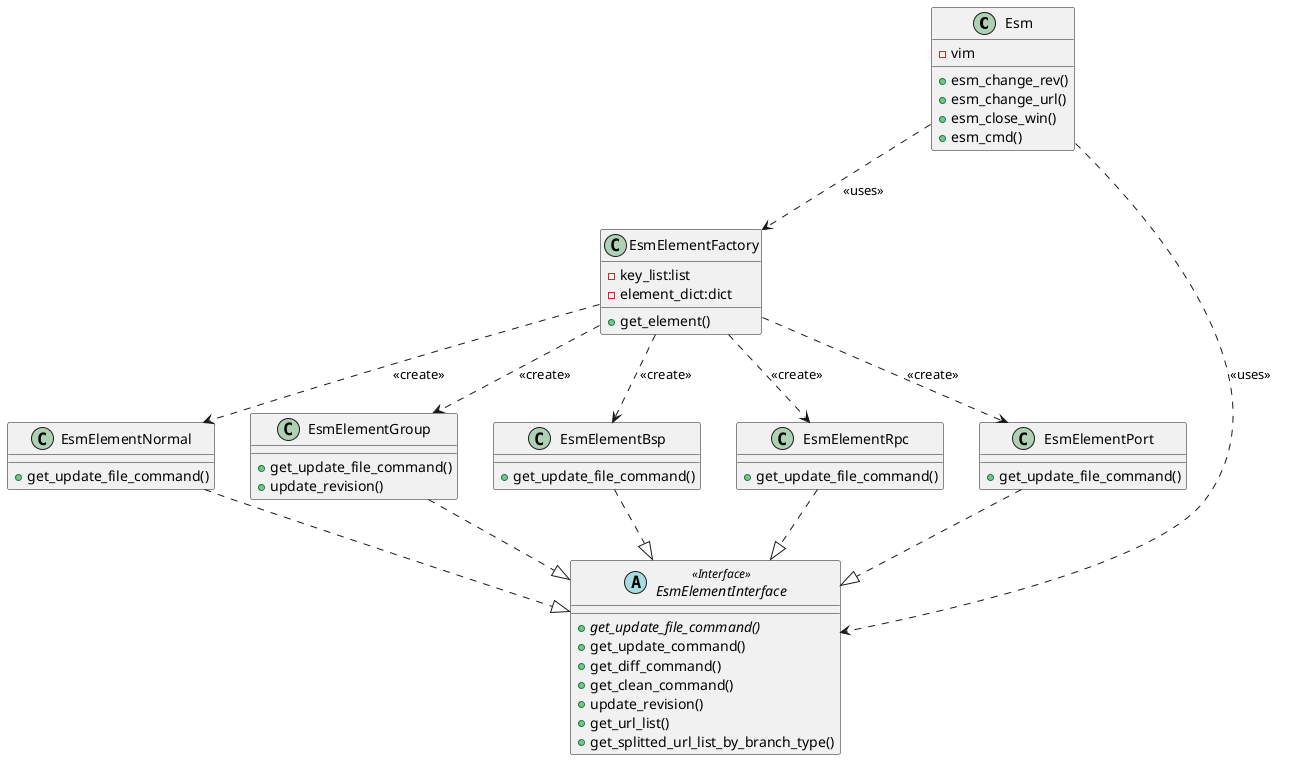 @startuml

class Esm {
    -vim

    +esm_change_rev()
    +esm_change_url()
    +esm_close_win()
    +esm_cmd()
}

Esm ..> EsmElementFactory:<<uses>>
Esm ..> EsmElementInterface:<<uses>>

class EsmElementFactory{
    -key_list:list
    -element_dict:dict

    +get_element()
}


abstract class EsmElementInterface <<Interface>>{
    +{abstract}get_update_file_command()
    +get_update_command()
    +get_diff_command()
    +get_clean_command()
    +update_revision()
    +get_url_list()
    +get_splitted_url_list_by_branch_type()
}

class EsmElementNormal {
    +get_update_file_command()
}

class EsmElementGroup {
    +get_update_file_command()
    +update_revision()
}

class EsmElementBsp {
    +get_update_file_command()
}

class EsmElementRpc {
    +get_update_file_command()
}

class EsmElementPort {
    +get_update_file_command()
}

EsmElementNormal ..|> EsmElementInterface
EsmElementGroup ..|> EsmElementInterface
EsmElementBsp ..|> EsmElementInterface
EsmElementRpc ..|> EsmElementInterface
EsmElementPort ..|> EsmElementInterface

EsmElementFactory ..> EsmElementNormal :<<create>>
EsmElementFactory ..> EsmElementGroup :<<create>>
EsmElementFactory ..> EsmElementPort :<<create>>
EsmElementFactory ..> EsmElementBsp :<<create>>
EsmElementFactory ..> EsmElementRpc :<<create>>



@enduml
